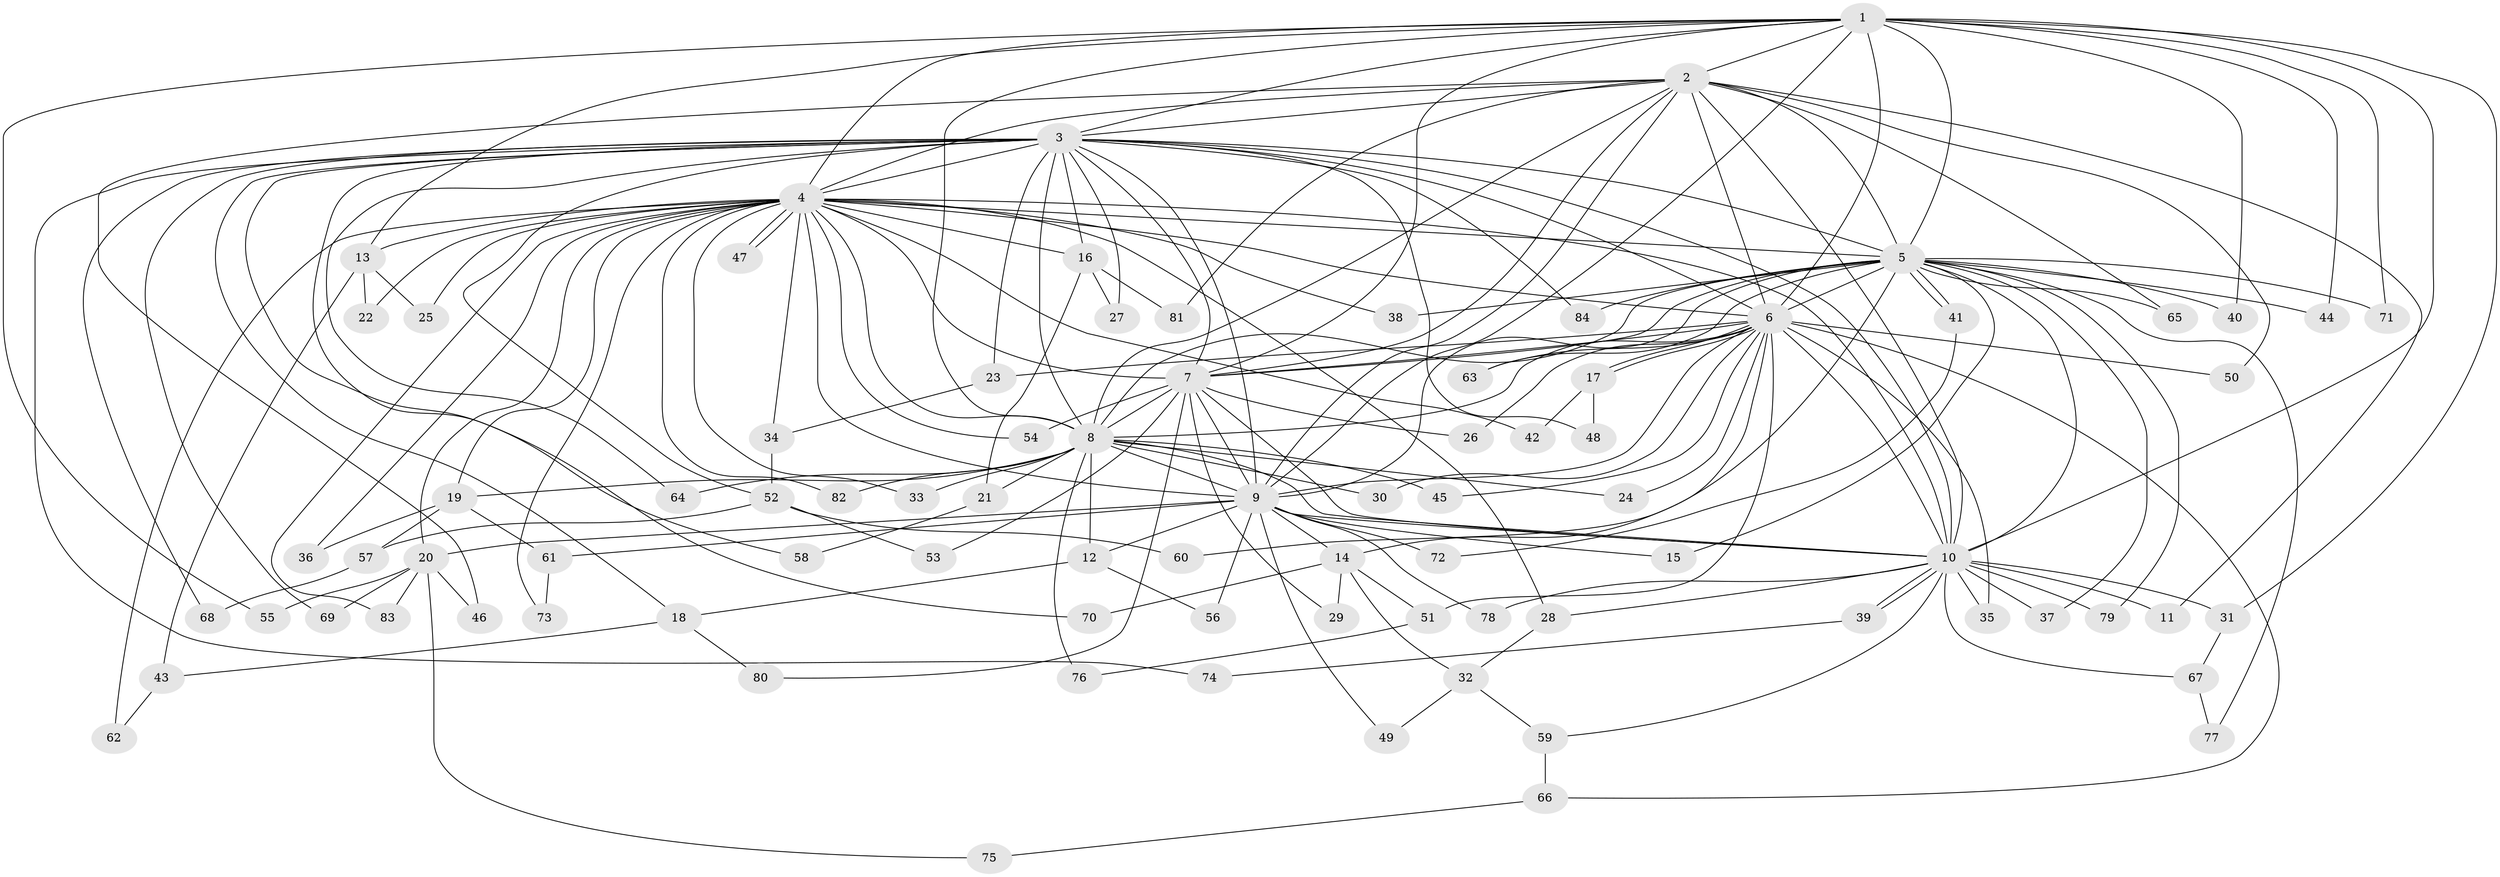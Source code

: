// Generated by graph-tools (version 1.1) at 2025/35/03/09/25 02:35:13]
// undirected, 84 vertices, 193 edges
graph export_dot {
graph [start="1"]
  node [color=gray90,style=filled];
  1;
  2;
  3;
  4;
  5;
  6;
  7;
  8;
  9;
  10;
  11;
  12;
  13;
  14;
  15;
  16;
  17;
  18;
  19;
  20;
  21;
  22;
  23;
  24;
  25;
  26;
  27;
  28;
  29;
  30;
  31;
  32;
  33;
  34;
  35;
  36;
  37;
  38;
  39;
  40;
  41;
  42;
  43;
  44;
  45;
  46;
  47;
  48;
  49;
  50;
  51;
  52;
  53;
  54;
  55;
  56;
  57;
  58;
  59;
  60;
  61;
  62;
  63;
  64;
  65;
  66;
  67;
  68;
  69;
  70;
  71;
  72;
  73;
  74;
  75;
  76;
  77;
  78;
  79;
  80;
  81;
  82;
  83;
  84;
  1 -- 2;
  1 -- 3;
  1 -- 4;
  1 -- 5;
  1 -- 6;
  1 -- 7;
  1 -- 8;
  1 -- 9;
  1 -- 10;
  1 -- 13;
  1 -- 31;
  1 -- 40;
  1 -- 44;
  1 -- 55;
  1 -- 71;
  2 -- 3;
  2 -- 4;
  2 -- 5;
  2 -- 6;
  2 -- 7;
  2 -- 8;
  2 -- 9;
  2 -- 10;
  2 -- 11;
  2 -- 46;
  2 -- 50;
  2 -- 65;
  2 -- 81;
  3 -- 4;
  3 -- 5;
  3 -- 6;
  3 -- 7;
  3 -- 8;
  3 -- 9;
  3 -- 10;
  3 -- 16;
  3 -- 18;
  3 -- 23;
  3 -- 27;
  3 -- 48;
  3 -- 52;
  3 -- 58;
  3 -- 64;
  3 -- 68;
  3 -- 69;
  3 -- 70;
  3 -- 74;
  3 -- 84;
  4 -- 5;
  4 -- 6;
  4 -- 7;
  4 -- 8;
  4 -- 9;
  4 -- 10;
  4 -- 13;
  4 -- 16;
  4 -- 19;
  4 -- 20;
  4 -- 22;
  4 -- 25;
  4 -- 28;
  4 -- 33;
  4 -- 34;
  4 -- 36;
  4 -- 38;
  4 -- 42;
  4 -- 47;
  4 -- 47;
  4 -- 54;
  4 -- 62;
  4 -- 73;
  4 -- 82;
  4 -- 83;
  5 -- 6;
  5 -- 7;
  5 -- 8;
  5 -- 9;
  5 -- 10;
  5 -- 15;
  5 -- 37;
  5 -- 38;
  5 -- 40;
  5 -- 41;
  5 -- 41;
  5 -- 44;
  5 -- 60;
  5 -- 63;
  5 -- 65;
  5 -- 71;
  5 -- 77;
  5 -- 79;
  5 -- 84;
  6 -- 7;
  6 -- 8;
  6 -- 9;
  6 -- 10;
  6 -- 14;
  6 -- 17;
  6 -- 17;
  6 -- 23;
  6 -- 24;
  6 -- 26;
  6 -- 30;
  6 -- 35;
  6 -- 45;
  6 -- 50;
  6 -- 51;
  6 -- 63;
  6 -- 66;
  7 -- 8;
  7 -- 9;
  7 -- 10;
  7 -- 26;
  7 -- 29;
  7 -- 53;
  7 -- 54;
  7 -- 80;
  8 -- 9;
  8 -- 10;
  8 -- 12;
  8 -- 19;
  8 -- 21;
  8 -- 24;
  8 -- 30;
  8 -- 33;
  8 -- 45;
  8 -- 64;
  8 -- 76;
  8 -- 82;
  9 -- 10;
  9 -- 12;
  9 -- 14;
  9 -- 15;
  9 -- 20;
  9 -- 49;
  9 -- 56;
  9 -- 61;
  9 -- 72;
  9 -- 78;
  10 -- 11;
  10 -- 28;
  10 -- 31;
  10 -- 35;
  10 -- 37;
  10 -- 39;
  10 -- 39;
  10 -- 59;
  10 -- 67;
  10 -- 78;
  10 -- 79;
  12 -- 18;
  12 -- 56;
  13 -- 22;
  13 -- 25;
  13 -- 43;
  14 -- 29;
  14 -- 32;
  14 -- 51;
  14 -- 70;
  16 -- 21;
  16 -- 27;
  16 -- 81;
  17 -- 42;
  17 -- 48;
  18 -- 43;
  18 -- 80;
  19 -- 36;
  19 -- 57;
  19 -- 61;
  20 -- 46;
  20 -- 55;
  20 -- 69;
  20 -- 75;
  20 -- 83;
  21 -- 58;
  23 -- 34;
  28 -- 32;
  31 -- 67;
  32 -- 49;
  32 -- 59;
  34 -- 52;
  39 -- 74;
  41 -- 72;
  43 -- 62;
  51 -- 76;
  52 -- 53;
  52 -- 57;
  52 -- 60;
  57 -- 68;
  59 -- 66;
  61 -- 73;
  66 -- 75;
  67 -- 77;
}
